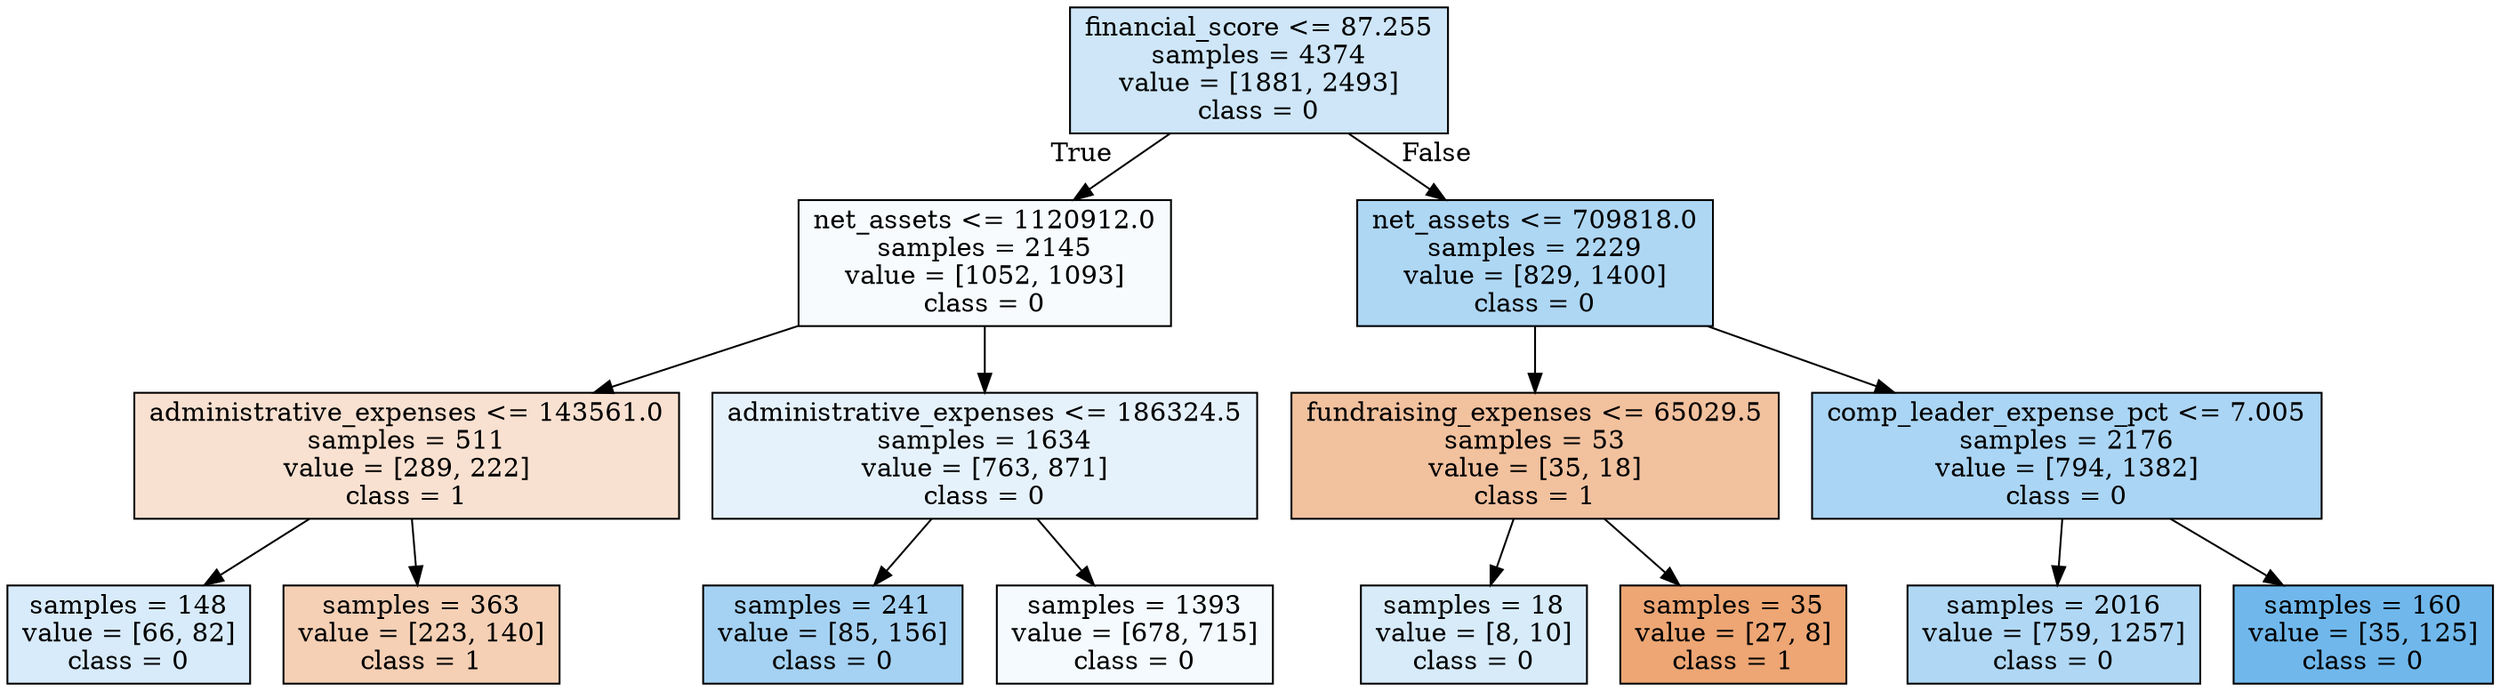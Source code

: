 digraph Tree {
node [shape=box, style="filled", color="black"] ;
0 [label="financial_score <= 87.255\nsamples = 4374\nvalue = [1881, 2493]\nclass = 0", fillcolor="#399de53f"] ;
1 [label="net_assets <= 1120912.0\nsamples = 2145\nvalue = [1052, 1093]\nclass = 0", fillcolor="#399de50a"] ;
0 -> 1 [labeldistance=2.5, labelangle=45, headlabel="True"] ;
2 [label="administrative_expenses <= 143561.0\nsamples = 511\nvalue = [289, 222]\nclass = 1", fillcolor="#e581393b"] ;
1 -> 2 ;
3 [label="samples = 148\nvalue = [66, 82]\nclass = 0", fillcolor="#399de532"] ;
2 -> 3 ;
4 [label="samples = 363\nvalue = [223, 140]\nclass = 1", fillcolor="#e581395f"] ;
2 -> 4 ;
5 [label="administrative_expenses <= 186324.5\nsamples = 1634\nvalue = [763, 871]\nclass = 0", fillcolor="#399de520"] ;
1 -> 5 ;
6 [label="samples = 241\nvalue = [85, 156]\nclass = 0", fillcolor="#399de574"] ;
5 -> 6 ;
7 [label="samples = 1393\nvalue = [678, 715]\nclass = 0", fillcolor="#399de50d"] ;
5 -> 7 ;
8 [label="net_assets <= 709818.0\nsamples = 2229\nvalue = [829, 1400]\nclass = 0", fillcolor="#399de568"] ;
0 -> 8 [labeldistance=2.5, labelangle=-45, headlabel="False"] ;
9 [label="fundraising_expenses <= 65029.5\nsamples = 53\nvalue = [35, 18]\nclass = 1", fillcolor="#e581397c"] ;
8 -> 9 ;
10 [label="samples = 18\nvalue = [8, 10]\nclass = 0", fillcolor="#399de533"] ;
9 -> 10 ;
11 [label="samples = 35\nvalue = [27, 8]\nclass = 1", fillcolor="#e58139b3"] ;
9 -> 11 ;
12 [label="comp_leader_expense_pct <= 7.005\nsamples = 2176\nvalue = [794, 1382]\nclass = 0", fillcolor="#399de56c"] ;
8 -> 12 ;
13 [label="samples = 2016\nvalue = [759, 1257]\nclass = 0", fillcolor="#399de565"] ;
12 -> 13 ;
14 [label="samples = 160\nvalue = [35, 125]\nclass = 0", fillcolor="#399de5b8"] ;
12 -> 14 ;
}
